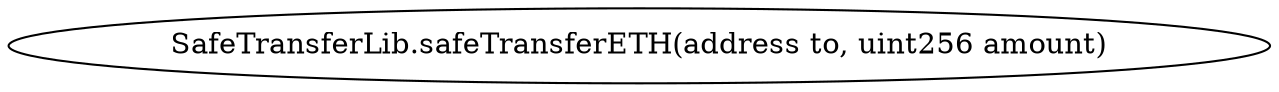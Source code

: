 digraph "" {
	graph [bb="0,0,509.54,36"];
	node [label="\N"];
	"SafeTransferLib.safeTransferETH(address to, uint256 amount)"	 [height=0.5,
		pos="254.77,18",
		width=7.0769];
}
